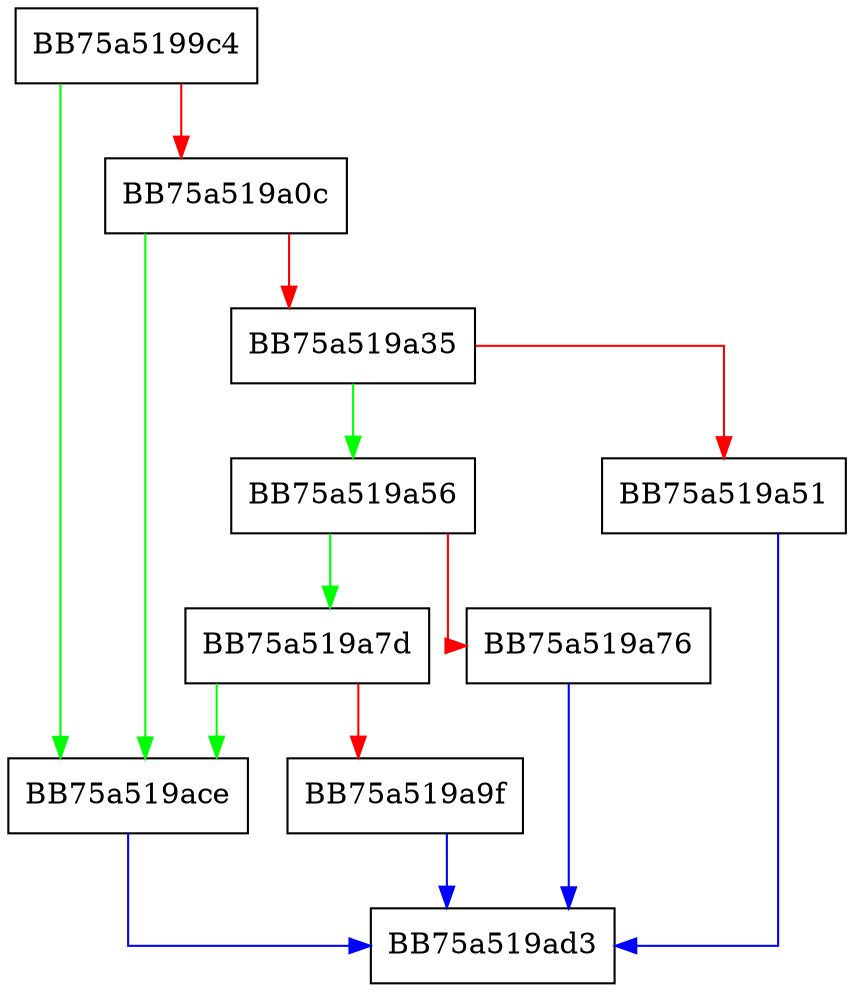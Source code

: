 digraph UnicodeConvertFromVA {
  node [shape="box"];
  graph [splines=ortho];
  BB75a5199c4 -> BB75a519ace [color="green"];
  BB75a5199c4 -> BB75a519a0c [color="red"];
  BB75a519a0c -> BB75a519ace [color="green"];
  BB75a519a0c -> BB75a519a35 [color="red"];
  BB75a519a35 -> BB75a519a56 [color="green"];
  BB75a519a35 -> BB75a519a51 [color="red"];
  BB75a519a51 -> BB75a519ad3 [color="blue"];
  BB75a519a56 -> BB75a519a7d [color="green"];
  BB75a519a56 -> BB75a519a76 [color="red"];
  BB75a519a76 -> BB75a519ad3 [color="blue"];
  BB75a519a7d -> BB75a519ace [color="green"];
  BB75a519a7d -> BB75a519a9f [color="red"];
  BB75a519a9f -> BB75a519ad3 [color="blue"];
  BB75a519ace -> BB75a519ad3 [color="blue"];
}